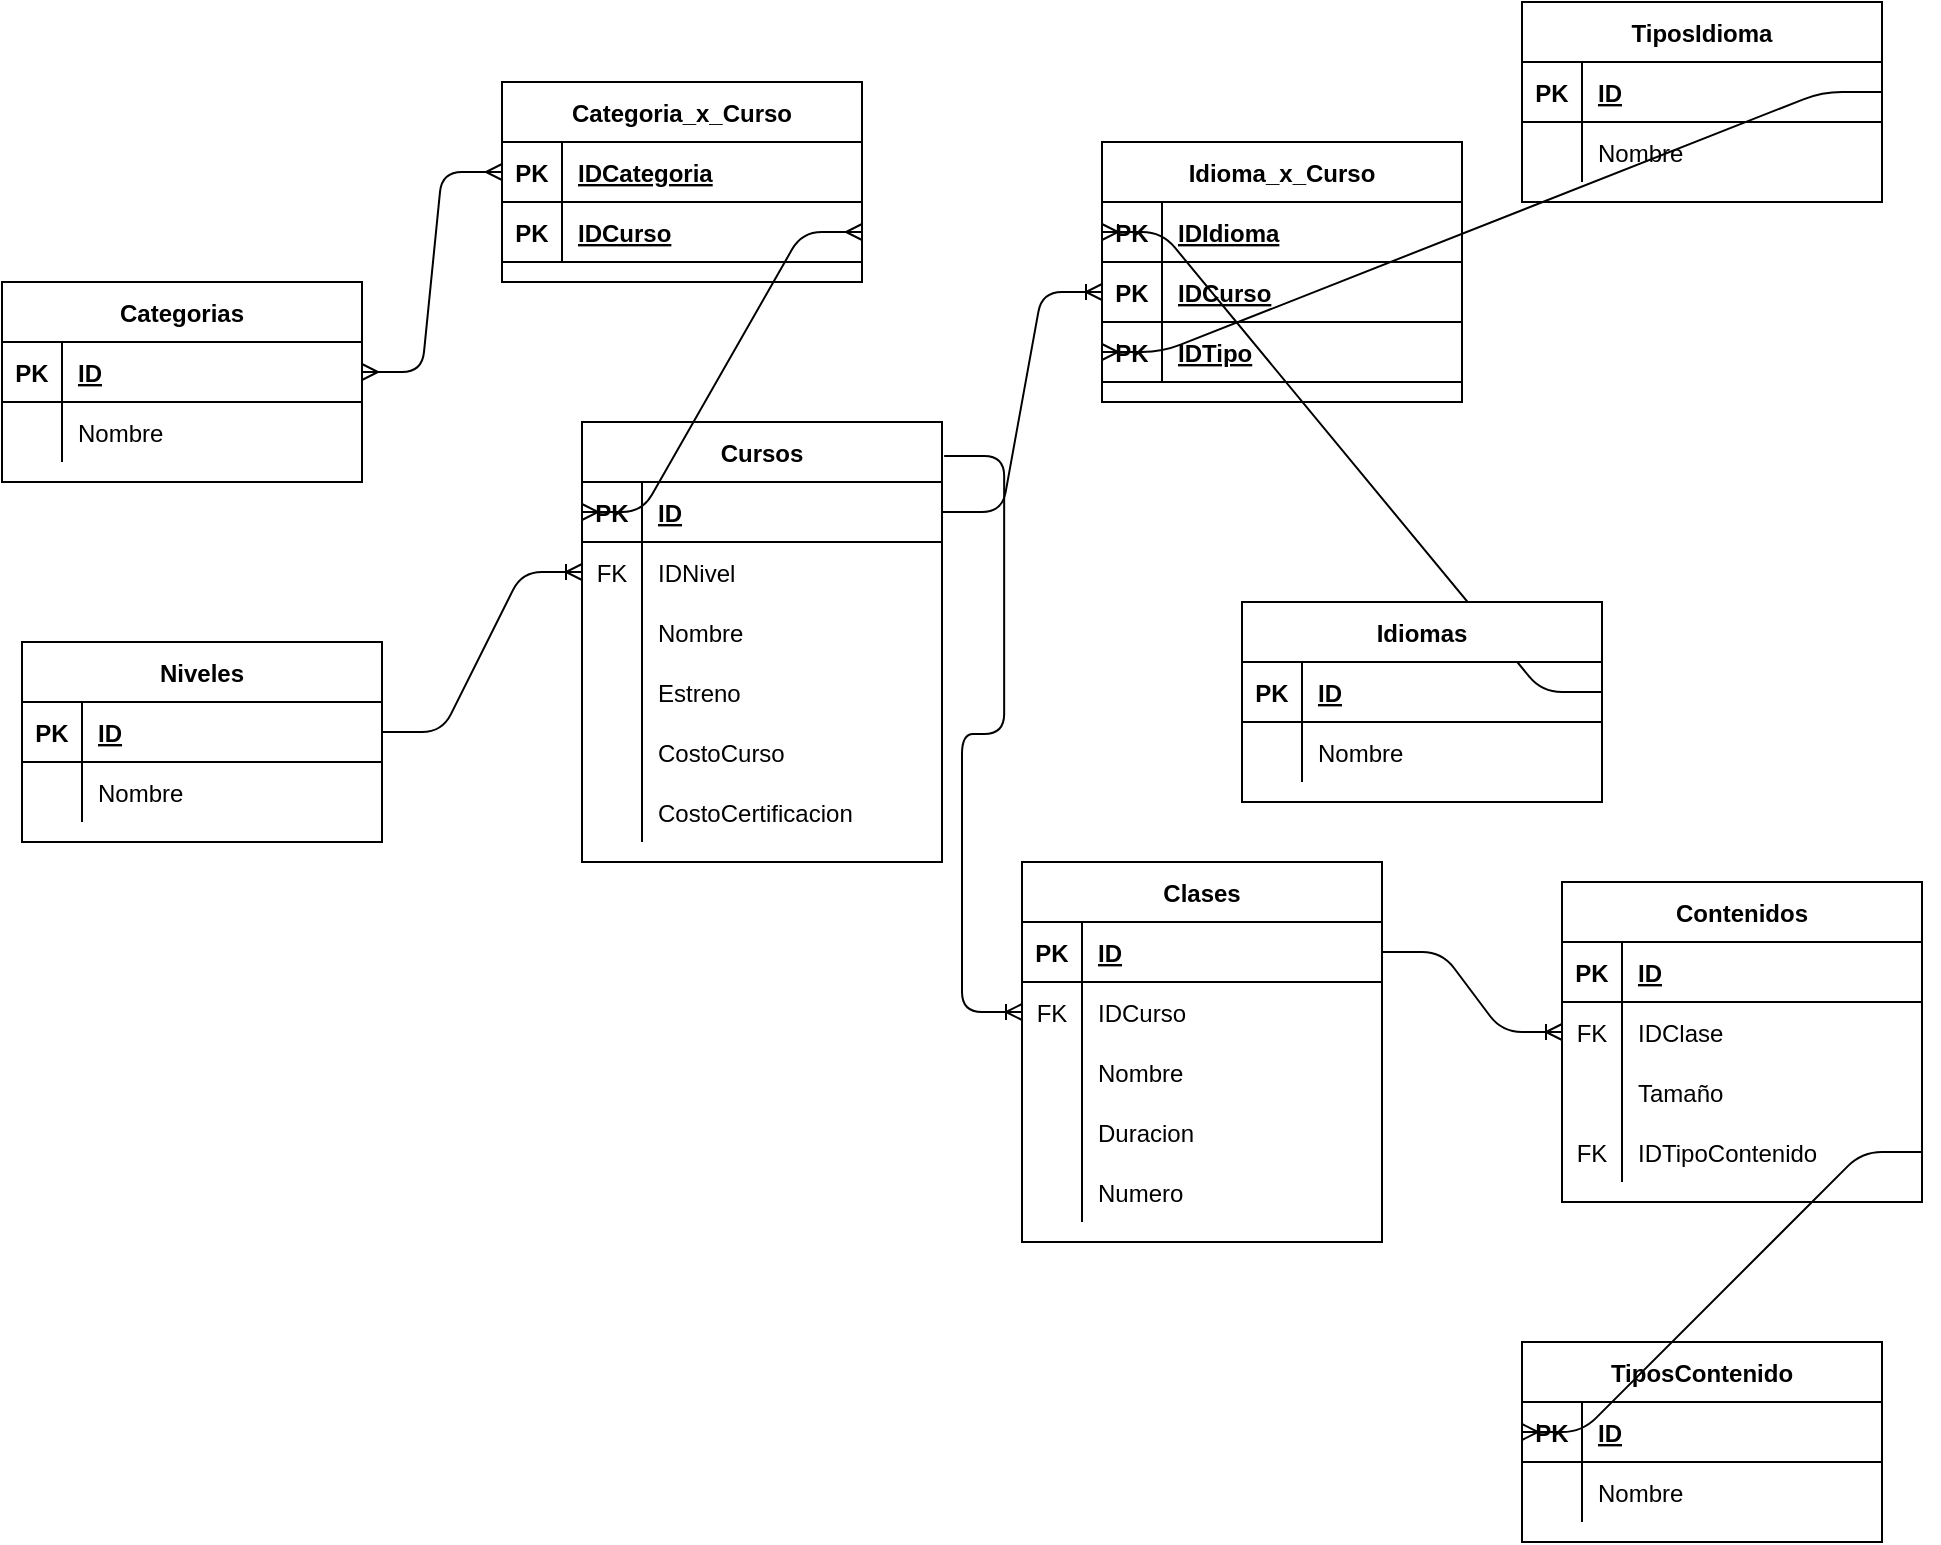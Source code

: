 <mxfile version="13.6.4" type="github">
  <diagram id="R2lEEEUBdFMjLlhIrx00" name="Page-1">
    <mxGraphModel dx="801" dy="413" grid="1" gridSize="10" guides="1" tooltips="1" connect="1" arrows="1" fold="1" page="1" pageScale="1" pageWidth="850" pageHeight="1100" math="0" shadow="0" extFonts="Permanent Marker^https://fonts.googleapis.com/css?family=Permanent+Marker">
      <root>
        <mxCell id="0" />
        <mxCell id="1" parent="0" />
        <mxCell id="QLuR-pfGvxS6wO9gUuq5-14" value="Niveles" style="shape=table;startSize=30;container=1;collapsible=1;childLayout=tableLayout;fixedRows=1;rowLines=0;fontStyle=1;align=center;resizeLast=1;" vertex="1" parent="1">
          <mxGeometry x="230" y="390" width="180" height="100" as="geometry" />
        </mxCell>
        <mxCell id="QLuR-pfGvxS6wO9gUuq5-15" value="" style="shape=partialRectangle;collapsible=0;dropTarget=0;pointerEvents=0;fillColor=none;top=0;left=0;bottom=1;right=0;points=[[0,0.5],[1,0.5]];portConstraint=eastwest;" vertex="1" parent="QLuR-pfGvxS6wO9gUuq5-14">
          <mxGeometry y="30" width="180" height="30" as="geometry" />
        </mxCell>
        <mxCell id="QLuR-pfGvxS6wO9gUuq5-16" value="PK" style="shape=partialRectangle;connectable=0;fillColor=none;top=0;left=0;bottom=0;right=0;fontStyle=1;overflow=hidden;" vertex="1" parent="QLuR-pfGvxS6wO9gUuq5-15">
          <mxGeometry width="30" height="30" as="geometry" />
        </mxCell>
        <mxCell id="QLuR-pfGvxS6wO9gUuq5-17" value="ID" style="shape=partialRectangle;connectable=0;fillColor=none;top=0;left=0;bottom=0;right=0;align=left;spacingLeft=6;fontStyle=5;overflow=hidden;" vertex="1" parent="QLuR-pfGvxS6wO9gUuq5-15">
          <mxGeometry x="30" width="150" height="30" as="geometry" />
        </mxCell>
        <mxCell id="QLuR-pfGvxS6wO9gUuq5-18" value="" style="shape=partialRectangle;collapsible=0;dropTarget=0;pointerEvents=0;fillColor=none;top=0;left=0;bottom=0;right=0;points=[[0,0.5],[1,0.5]];portConstraint=eastwest;" vertex="1" parent="QLuR-pfGvxS6wO9gUuq5-14">
          <mxGeometry y="60" width="180" height="30" as="geometry" />
        </mxCell>
        <mxCell id="QLuR-pfGvxS6wO9gUuq5-19" value="" style="shape=partialRectangle;connectable=0;fillColor=none;top=0;left=0;bottom=0;right=0;editable=1;overflow=hidden;" vertex="1" parent="QLuR-pfGvxS6wO9gUuq5-18">
          <mxGeometry width="30" height="30" as="geometry" />
        </mxCell>
        <mxCell id="QLuR-pfGvxS6wO9gUuq5-20" value="Nombre" style="shape=partialRectangle;connectable=0;fillColor=none;top=0;left=0;bottom=0;right=0;align=left;spacingLeft=6;overflow=hidden;" vertex="1" parent="QLuR-pfGvxS6wO9gUuq5-18">
          <mxGeometry x="30" width="150" height="30" as="geometry" />
        </mxCell>
        <mxCell id="QLuR-pfGvxS6wO9gUuq5-27" value="Categorias" style="shape=table;startSize=30;container=1;collapsible=1;childLayout=tableLayout;fixedRows=1;rowLines=0;fontStyle=1;align=center;resizeLast=1;" vertex="1" parent="1">
          <mxGeometry x="220" y="210" width="180" height="100" as="geometry" />
        </mxCell>
        <mxCell id="QLuR-pfGvxS6wO9gUuq5-28" value="" style="shape=partialRectangle;collapsible=0;dropTarget=0;pointerEvents=0;fillColor=none;top=0;left=0;bottom=1;right=0;points=[[0,0.5],[1,0.5]];portConstraint=eastwest;" vertex="1" parent="QLuR-pfGvxS6wO9gUuq5-27">
          <mxGeometry y="30" width="180" height="30" as="geometry" />
        </mxCell>
        <mxCell id="QLuR-pfGvxS6wO9gUuq5-29" value="PK" style="shape=partialRectangle;connectable=0;fillColor=none;top=0;left=0;bottom=0;right=0;fontStyle=1;overflow=hidden;" vertex="1" parent="QLuR-pfGvxS6wO9gUuq5-28">
          <mxGeometry width="30" height="30" as="geometry" />
        </mxCell>
        <mxCell id="QLuR-pfGvxS6wO9gUuq5-30" value="ID" style="shape=partialRectangle;connectable=0;fillColor=none;top=0;left=0;bottom=0;right=0;align=left;spacingLeft=6;fontStyle=5;overflow=hidden;" vertex="1" parent="QLuR-pfGvxS6wO9gUuq5-28">
          <mxGeometry x="30" width="150" height="30" as="geometry" />
        </mxCell>
        <mxCell id="QLuR-pfGvxS6wO9gUuq5-31" value="" style="shape=partialRectangle;collapsible=0;dropTarget=0;pointerEvents=0;fillColor=none;top=0;left=0;bottom=0;right=0;points=[[0,0.5],[1,0.5]];portConstraint=eastwest;" vertex="1" parent="QLuR-pfGvxS6wO9gUuq5-27">
          <mxGeometry y="60" width="180" height="30" as="geometry" />
        </mxCell>
        <mxCell id="QLuR-pfGvxS6wO9gUuq5-32" value="" style="shape=partialRectangle;connectable=0;fillColor=none;top=0;left=0;bottom=0;right=0;editable=1;overflow=hidden;" vertex="1" parent="QLuR-pfGvxS6wO9gUuq5-31">
          <mxGeometry width="30" height="30" as="geometry" />
        </mxCell>
        <mxCell id="QLuR-pfGvxS6wO9gUuq5-33" value="Nombre" style="shape=partialRectangle;connectable=0;fillColor=none;top=0;left=0;bottom=0;right=0;align=left;spacingLeft=6;overflow=hidden;" vertex="1" parent="QLuR-pfGvxS6wO9gUuq5-31">
          <mxGeometry x="30" width="150" height="30" as="geometry" />
        </mxCell>
        <mxCell id="QLuR-pfGvxS6wO9gUuq5-86" value="Idioma_x_Curso" style="shape=table;startSize=30;container=1;collapsible=1;childLayout=tableLayout;fixedRows=1;rowLines=0;fontStyle=1;align=center;resizeLast=1;" vertex="1" parent="1">
          <mxGeometry x="770" y="140" width="180" height="130" as="geometry" />
        </mxCell>
        <mxCell id="QLuR-pfGvxS6wO9gUuq5-87" value="" style="shape=partialRectangle;collapsible=0;dropTarget=0;pointerEvents=0;fillColor=none;top=0;left=0;bottom=1;right=0;points=[[0,0.5],[1,0.5]];portConstraint=eastwest;" vertex="1" parent="QLuR-pfGvxS6wO9gUuq5-86">
          <mxGeometry y="30" width="180" height="30" as="geometry" />
        </mxCell>
        <mxCell id="QLuR-pfGvxS6wO9gUuq5-88" value="PK" style="shape=partialRectangle;connectable=0;fillColor=none;top=0;left=0;bottom=0;right=0;fontStyle=1;overflow=hidden;" vertex="1" parent="QLuR-pfGvxS6wO9gUuq5-87">
          <mxGeometry width="30" height="30" as="geometry" />
        </mxCell>
        <mxCell id="QLuR-pfGvxS6wO9gUuq5-89" value="IDIdioma" style="shape=partialRectangle;connectable=0;fillColor=none;top=0;left=0;bottom=0;right=0;align=left;spacingLeft=6;fontStyle=5;overflow=hidden;" vertex="1" parent="QLuR-pfGvxS6wO9gUuq5-87">
          <mxGeometry x="30" width="150" height="30" as="geometry" />
        </mxCell>
        <mxCell id="QLuR-pfGvxS6wO9gUuq5-103" value="" style="shape=partialRectangle;collapsible=0;dropTarget=0;pointerEvents=0;fillColor=none;top=0;left=0;bottom=1;right=0;points=[[0,0.5],[1,0.5]];portConstraint=eastwest;" vertex="1" parent="QLuR-pfGvxS6wO9gUuq5-86">
          <mxGeometry y="60" width="180" height="30" as="geometry" />
        </mxCell>
        <mxCell id="QLuR-pfGvxS6wO9gUuq5-104" value="PK" style="shape=partialRectangle;connectable=0;fillColor=none;top=0;left=0;bottom=0;right=0;fontStyle=1;overflow=hidden;" vertex="1" parent="QLuR-pfGvxS6wO9gUuq5-103">
          <mxGeometry width="30" height="30" as="geometry" />
        </mxCell>
        <mxCell id="QLuR-pfGvxS6wO9gUuq5-105" value="IDCurso" style="shape=partialRectangle;connectable=0;fillColor=none;top=0;left=0;bottom=0;right=0;align=left;spacingLeft=6;fontStyle=5;overflow=hidden;" vertex="1" parent="QLuR-pfGvxS6wO9gUuq5-103">
          <mxGeometry x="30" width="150" height="30" as="geometry" />
        </mxCell>
        <mxCell id="QLuR-pfGvxS6wO9gUuq5-128" value="" style="shape=partialRectangle;collapsible=0;dropTarget=0;pointerEvents=0;fillColor=none;top=0;left=0;bottom=1;right=0;points=[[0,0.5],[1,0.5]];portConstraint=eastwest;" vertex="1" parent="QLuR-pfGvxS6wO9gUuq5-86">
          <mxGeometry y="90" width="180" height="30" as="geometry" />
        </mxCell>
        <mxCell id="QLuR-pfGvxS6wO9gUuq5-129" value="PK" style="shape=partialRectangle;connectable=0;fillColor=none;top=0;left=0;bottom=0;right=0;fontStyle=1;overflow=hidden;" vertex="1" parent="QLuR-pfGvxS6wO9gUuq5-128">
          <mxGeometry width="30" height="30" as="geometry" />
        </mxCell>
        <mxCell id="QLuR-pfGvxS6wO9gUuq5-130" value="IDTipo" style="shape=partialRectangle;connectable=0;fillColor=none;top=0;left=0;bottom=0;right=0;align=left;spacingLeft=6;fontStyle=5;overflow=hidden;" vertex="1" parent="QLuR-pfGvxS6wO9gUuq5-128">
          <mxGeometry x="30" width="150" height="30" as="geometry" />
        </mxCell>
        <mxCell id="QLuR-pfGvxS6wO9gUuq5-40" value="Cursos" style="shape=table;startSize=30;container=1;collapsible=1;childLayout=tableLayout;fixedRows=1;rowLines=0;fontStyle=1;align=center;resizeLast=1;" vertex="1" parent="1">
          <mxGeometry x="510" y="280" width="180" height="220" as="geometry" />
        </mxCell>
        <mxCell id="QLuR-pfGvxS6wO9gUuq5-41" value="" style="shape=partialRectangle;collapsible=0;dropTarget=0;pointerEvents=0;fillColor=none;top=0;left=0;bottom=1;right=0;points=[[0,0.5],[1,0.5]];portConstraint=eastwest;" vertex="1" parent="QLuR-pfGvxS6wO9gUuq5-40">
          <mxGeometry y="30" width="180" height="30" as="geometry" />
        </mxCell>
        <mxCell id="QLuR-pfGvxS6wO9gUuq5-42" value="PK" style="shape=partialRectangle;connectable=0;fillColor=none;top=0;left=0;bottom=0;right=0;fontStyle=1;overflow=hidden;" vertex="1" parent="QLuR-pfGvxS6wO9gUuq5-41">
          <mxGeometry width="30" height="30" as="geometry" />
        </mxCell>
        <mxCell id="QLuR-pfGvxS6wO9gUuq5-43" value="ID" style="shape=partialRectangle;connectable=0;fillColor=none;top=0;left=0;bottom=0;right=0;align=left;spacingLeft=6;fontStyle=5;overflow=hidden;" vertex="1" parent="QLuR-pfGvxS6wO9gUuq5-41">
          <mxGeometry x="30" width="150" height="30" as="geometry" />
        </mxCell>
        <mxCell id="QLuR-pfGvxS6wO9gUuq5-44" value="" style="shape=partialRectangle;collapsible=0;dropTarget=0;pointerEvents=0;fillColor=none;top=0;left=0;bottom=0;right=0;points=[[0,0.5],[1,0.5]];portConstraint=eastwest;" vertex="1" parent="QLuR-pfGvxS6wO9gUuq5-40">
          <mxGeometry y="60" width="180" height="30" as="geometry" />
        </mxCell>
        <mxCell id="QLuR-pfGvxS6wO9gUuq5-45" value="FK" style="shape=partialRectangle;connectable=0;fillColor=none;top=0;left=0;bottom=0;right=0;editable=1;overflow=hidden;" vertex="1" parent="QLuR-pfGvxS6wO9gUuq5-44">
          <mxGeometry width="30" height="30" as="geometry" />
        </mxCell>
        <mxCell id="QLuR-pfGvxS6wO9gUuq5-46" value="IDNivel" style="shape=partialRectangle;connectable=0;fillColor=none;top=0;left=0;bottom=0;right=0;align=left;spacingLeft=6;overflow=hidden;" vertex="1" parent="QLuR-pfGvxS6wO9gUuq5-44">
          <mxGeometry x="30" width="150" height="30" as="geometry" />
        </mxCell>
        <mxCell id="QLuR-pfGvxS6wO9gUuq5-47" value="" style="shape=partialRectangle;collapsible=0;dropTarget=0;pointerEvents=0;fillColor=none;top=0;left=0;bottom=0;right=0;points=[[0,0.5],[1,0.5]];portConstraint=eastwest;" vertex="1" parent="QLuR-pfGvxS6wO9gUuq5-40">
          <mxGeometry y="90" width="180" height="30" as="geometry" />
        </mxCell>
        <mxCell id="QLuR-pfGvxS6wO9gUuq5-48" value="" style="shape=partialRectangle;connectable=0;fillColor=none;top=0;left=0;bottom=0;right=0;editable=1;overflow=hidden;" vertex="1" parent="QLuR-pfGvxS6wO9gUuq5-47">
          <mxGeometry width="30" height="30" as="geometry" />
        </mxCell>
        <mxCell id="QLuR-pfGvxS6wO9gUuq5-49" value="Nombre" style="shape=partialRectangle;connectable=0;fillColor=none;top=0;left=0;bottom=0;right=0;align=left;spacingLeft=6;overflow=hidden;" vertex="1" parent="QLuR-pfGvxS6wO9gUuq5-47">
          <mxGeometry x="30" width="150" height="30" as="geometry" />
        </mxCell>
        <mxCell id="QLuR-pfGvxS6wO9gUuq5-50" value="" style="shape=partialRectangle;collapsible=0;dropTarget=0;pointerEvents=0;fillColor=none;top=0;left=0;bottom=0;right=0;points=[[0,0.5],[1,0.5]];portConstraint=eastwest;" vertex="1" parent="QLuR-pfGvxS6wO9gUuq5-40">
          <mxGeometry y="120" width="180" height="30" as="geometry" />
        </mxCell>
        <mxCell id="QLuR-pfGvxS6wO9gUuq5-51" value="" style="shape=partialRectangle;connectable=0;fillColor=none;top=0;left=0;bottom=0;right=0;editable=1;overflow=hidden;" vertex="1" parent="QLuR-pfGvxS6wO9gUuq5-50">
          <mxGeometry width="30" height="30" as="geometry" />
        </mxCell>
        <mxCell id="QLuR-pfGvxS6wO9gUuq5-52" value="Estreno" style="shape=partialRectangle;connectable=0;fillColor=none;top=0;left=0;bottom=0;right=0;align=left;spacingLeft=6;overflow=hidden;" vertex="1" parent="QLuR-pfGvxS6wO9gUuq5-50">
          <mxGeometry x="30" width="150" height="30" as="geometry" />
        </mxCell>
        <mxCell id="QLuR-pfGvxS6wO9gUuq5-106" value="" style="shape=partialRectangle;collapsible=0;dropTarget=0;pointerEvents=0;fillColor=none;top=0;left=0;bottom=0;right=0;points=[[0,0.5],[1,0.5]];portConstraint=eastwest;" vertex="1" parent="QLuR-pfGvxS6wO9gUuq5-40">
          <mxGeometry y="150" width="180" height="30" as="geometry" />
        </mxCell>
        <mxCell id="QLuR-pfGvxS6wO9gUuq5-107" value="" style="shape=partialRectangle;connectable=0;fillColor=none;top=0;left=0;bottom=0;right=0;editable=1;overflow=hidden;" vertex="1" parent="QLuR-pfGvxS6wO9gUuq5-106">
          <mxGeometry width="30" height="30" as="geometry" />
        </mxCell>
        <mxCell id="QLuR-pfGvxS6wO9gUuq5-108" value="CostoCurso" style="shape=partialRectangle;connectable=0;fillColor=none;top=0;left=0;bottom=0;right=0;align=left;spacingLeft=6;overflow=hidden;" vertex="1" parent="QLuR-pfGvxS6wO9gUuq5-106">
          <mxGeometry x="30" width="150" height="30" as="geometry" />
        </mxCell>
        <mxCell id="QLuR-pfGvxS6wO9gUuq5-109" value="" style="shape=partialRectangle;collapsible=0;dropTarget=0;pointerEvents=0;fillColor=none;top=0;left=0;bottom=0;right=0;points=[[0,0.5],[1,0.5]];portConstraint=eastwest;" vertex="1" parent="QLuR-pfGvxS6wO9gUuq5-40">
          <mxGeometry y="180" width="180" height="30" as="geometry" />
        </mxCell>
        <mxCell id="QLuR-pfGvxS6wO9gUuq5-110" value="" style="shape=partialRectangle;connectable=0;fillColor=none;top=0;left=0;bottom=0;right=0;editable=1;overflow=hidden;" vertex="1" parent="QLuR-pfGvxS6wO9gUuq5-109">
          <mxGeometry width="30" height="30" as="geometry" />
        </mxCell>
        <mxCell id="QLuR-pfGvxS6wO9gUuq5-111" value="CostoCertificacion" style="shape=partialRectangle;connectable=0;fillColor=none;top=0;left=0;bottom=0;right=0;align=left;spacingLeft=6;overflow=hidden;" vertex="1" parent="QLuR-pfGvxS6wO9gUuq5-109">
          <mxGeometry x="30" width="150" height="30" as="geometry" />
        </mxCell>
        <mxCell id="QLuR-pfGvxS6wO9gUuq5-53" value="Categoria_x_Curso" style="shape=table;startSize=30;container=1;collapsible=1;childLayout=tableLayout;fixedRows=1;rowLines=0;fontStyle=1;align=center;resizeLast=1;" vertex="1" parent="1">
          <mxGeometry x="470" y="110" width="180" height="100" as="geometry" />
        </mxCell>
        <mxCell id="QLuR-pfGvxS6wO9gUuq5-54" value="" style="shape=partialRectangle;collapsible=0;dropTarget=0;pointerEvents=0;fillColor=none;top=0;left=0;bottom=1;right=0;points=[[0,0.5],[1,0.5]];portConstraint=eastwest;" vertex="1" parent="QLuR-pfGvxS6wO9gUuq5-53">
          <mxGeometry y="30" width="180" height="30" as="geometry" />
        </mxCell>
        <mxCell id="QLuR-pfGvxS6wO9gUuq5-55" value="PK" style="shape=partialRectangle;connectable=0;fillColor=none;top=0;left=0;bottom=0;right=0;fontStyle=1;overflow=hidden;" vertex="1" parent="QLuR-pfGvxS6wO9gUuq5-54">
          <mxGeometry width="30" height="30" as="geometry" />
        </mxCell>
        <mxCell id="QLuR-pfGvxS6wO9gUuq5-56" value="IDCategoria" style="shape=partialRectangle;connectable=0;fillColor=none;top=0;left=0;bottom=0;right=0;align=left;spacingLeft=6;fontStyle=5;overflow=hidden;" vertex="1" parent="QLuR-pfGvxS6wO9gUuq5-54">
          <mxGeometry x="30" width="150" height="30" as="geometry" />
        </mxCell>
        <mxCell id="QLuR-pfGvxS6wO9gUuq5-70" value="" style="shape=partialRectangle;collapsible=0;dropTarget=0;pointerEvents=0;fillColor=none;top=0;left=0;bottom=1;right=0;points=[[0,0.5],[1,0.5]];portConstraint=eastwest;" vertex="1" parent="QLuR-pfGvxS6wO9gUuq5-53">
          <mxGeometry y="60" width="180" height="30" as="geometry" />
        </mxCell>
        <mxCell id="QLuR-pfGvxS6wO9gUuq5-71" value="PK" style="shape=partialRectangle;connectable=0;fillColor=none;top=0;left=0;bottom=0;right=0;fontStyle=1;overflow=hidden;" vertex="1" parent="QLuR-pfGvxS6wO9gUuq5-70">
          <mxGeometry width="30" height="30" as="geometry" />
        </mxCell>
        <mxCell id="QLuR-pfGvxS6wO9gUuq5-72" value="IDCurso" style="shape=partialRectangle;connectable=0;fillColor=none;top=0;left=0;bottom=0;right=0;align=left;spacingLeft=6;fontStyle=5;overflow=hidden;" vertex="1" parent="QLuR-pfGvxS6wO9gUuq5-70">
          <mxGeometry x="30" width="150" height="30" as="geometry" />
        </mxCell>
        <mxCell id="QLuR-pfGvxS6wO9gUuq5-125" value="" style="edgeStyle=entityRelationEdgeStyle;fontSize=12;html=1;endArrow=ERoneToMany;exitX=1;exitY=0.5;exitDx=0;exitDy=0;" edge="1" parent="1" source="QLuR-pfGvxS6wO9gUuq5-15" target="QLuR-pfGvxS6wO9gUuq5-44">
          <mxGeometry width="100" height="100" relative="1" as="geometry">
            <mxPoint x="500" y="470" as="sourcePoint" />
            <mxPoint x="600" y="370" as="targetPoint" />
          </mxGeometry>
        </mxCell>
        <mxCell id="QLuR-pfGvxS6wO9gUuq5-126" value="" style="edgeStyle=entityRelationEdgeStyle;fontSize=12;html=1;endArrow=ERmany;startArrow=ERmany;entryX=0;entryY=0.5;entryDx=0;entryDy=0;exitX=1;exitY=0.5;exitDx=0;exitDy=0;" edge="1" parent="1" source="QLuR-pfGvxS6wO9gUuq5-28" target="QLuR-pfGvxS6wO9gUuq5-54">
          <mxGeometry width="100" height="100" relative="1" as="geometry">
            <mxPoint x="500" y="360" as="sourcePoint" />
            <mxPoint x="600" y="260" as="targetPoint" />
          </mxGeometry>
        </mxCell>
        <mxCell id="QLuR-pfGvxS6wO9gUuq5-127" value="" style="edgeStyle=entityRelationEdgeStyle;fontSize=12;html=1;endArrow=ERmany;startArrow=ERmany;entryX=0;entryY=0.5;entryDx=0;entryDy=0;exitX=1;exitY=0.5;exitDx=0;exitDy=0;" edge="1" parent="1" source="QLuR-pfGvxS6wO9gUuq5-70" target="QLuR-pfGvxS6wO9gUuq5-41">
          <mxGeometry width="100" height="100" relative="1" as="geometry">
            <mxPoint x="480" y="165" as="sourcePoint" />
            <mxPoint x="470" y="330" as="targetPoint" />
          </mxGeometry>
        </mxCell>
        <mxCell id="QLuR-pfGvxS6wO9gUuq5-132" value="" style="edgeStyle=entityRelationEdgeStyle;fontSize=12;html=1;endArrow=ERoneToMany;entryX=0;entryY=0.5;entryDx=0;entryDy=0;exitX=1;exitY=0.5;exitDx=0;exitDy=0;" edge="1" parent="1" source="QLuR-pfGvxS6wO9gUuq5-2" target="QLuR-pfGvxS6wO9gUuq5-87">
          <mxGeometry width="100" height="100" relative="1" as="geometry">
            <mxPoint x="700" y="240" as="sourcePoint" />
            <mxPoint x="760" y="180" as="targetPoint" />
          </mxGeometry>
        </mxCell>
        <mxCell id="QLuR-pfGvxS6wO9gUuq5-112" value="TiposIdioma" style="shape=table;startSize=30;container=1;collapsible=1;childLayout=tableLayout;fixedRows=1;rowLines=0;fontStyle=1;align=center;resizeLast=1;" vertex="1" parent="1">
          <mxGeometry x="980" y="70" width="180" height="100" as="geometry" />
        </mxCell>
        <mxCell id="QLuR-pfGvxS6wO9gUuq5-113" value="" style="shape=partialRectangle;collapsible=0;dropTarget=0;pointerEvents=0;fillColor=none;top=0;left=0;bottom=1;right=0;points=[[0,0.5],[1,0.5]];portConstraint=eastwest;" vertex="1" parent="QLuR-pfGvxS6wO9gUuq5-112">
          <mxGeometry y="30" width="180" height="30" as="geometry" />
        </mxCell>
        <mxCell id="QLuR-pfGvxS6wO9gUuq5-114" value="PK" style="shape=partialRectangle;connectable=0;fillColor=none;top=0;left=0;bottom=0;right=0;fontStyle=1;overflow=hidden;" vertex="1" parent="QLuR-pfGvxS6wO9gUuq5-113">
          <mxGeometry width="30" height="30" as="geometry" />
        </mxCell>
        <mxCell id="QLuR-pfGvxS6wO9gUuq5-115" value="ID" style="shape=partialRectangle;connectable=0;fillColor=none;top=0;left=0;bottom=0;right=0;align=left;spacingLeft=6;fontStyle=5;overflow=hidden;" vertex="1" parent="QLuR-pfGvxS6wO9gUuq5-113">
          <mxGeometry x="30" width="150" height="30" as="geometry" />
        </mxCell>
        <mxCell id="QLuR-pfGvxS6wO9gUuq5-116" value="" style="shape=partialRectangle;collapsible=0;dropTarget=0;pointerEvents=0;fillColor=none;top=0;left=0;bottom=0;right=0;points=[[0,0.5],[1,0.5]];portConstraint=eastwest;" vertex="1" parent="QLuR-pfGvxS6wO9gUuq5-112">
          <mxGeometry y="60" width="180" height="30" as="geometry" />
        </mxCell>
        <mxCell id="QLuR-pfGvxS6wO9gUuq5-117" value="" style="shape=partialRectangle;connectable=0;fillColor=none;top=0;left=0;bottom=0;right=0;editable=1;overflow=hidden;" vertex="1" parent="QLuR-pfGvxS6wO9gUuq5-116">
          <mxGeometry width="30" height="30" as="geometry" />
        </mxCell>
        <mxCell id="QLuR-pfGvxS6wO9gUuq5-118" value="Nombre" style="shape=partialRectangle;connectable=0;fillColor=none;top=0;left=0;bottom=0;right=0;align=left;spacingLeft=6;overflow=hidden;" vertex="1" parent="QLuR-pfGvxS6wO9gUuq5-116">
          <mxGeometry x="30" width="150" height="30" as="geometry" />
        </mxCell>
        <mxCell id="QLuR-pfGvxS6wO9gUuq5-134" value="Clases" style="shape=table;startSize=30;container=1;collapsible=1;childLayout=tableLayout;fixedRows=1;rowLines=0;fontStyle=1;align=center;resizeLast=1;" vertex="1" parent="1">
          <mxGeometry x="730" y="500" width="180" height="190" as="geometry" />
        </mxCell>
        <mxCell id="QLuR-pfGvxS6wO9gUuq5-135" value="" style="shape=partialRectangle;collapsible=0;dropTarget=0;pointerEvents=0;fillColor=none;top=0;left=0;bottom=1;right=0;points=[[0,0.5],[1,0.5]];portConstraint=eastwest;" vertex="1" parent="QLuR-pfGvxS6wO9gUuq5-134">
          <mxGeometry y="30" width="180" height="30" as="geometry" />
        </mxCell>
        <mxCell id="QLuR-pfGvxS6wO9gUuq5-136" value="PK" style="shape=partialRectangle;connectable=0;fillColor=none;top=0;left=0;bottom=0;right=0;fontStyle=1;overflow=hidden;" vertex="1" parent="QLuR-pfGvxS6wO9gUuq5-135">
          <mxGeometry width="30" height="30" as="geometry" />
        </mxCell>
        <mxCell id="QLuR-pfGvxS6wO9gUuq5-137" value="ID" style="shape=partialRectangle;connectable=0;fillColor=none;top=0;left=0;bottom=0;right=0;align=left;spacingLeft=6;fontStyle=5;overflow=hidden;" vertex="1" parent="QLuR-pfGvxS6wO9gUuq5-135">
          <mxGeometry x="30" width="150" height="30" as="geometry" />
        </mxCell>
        <mxCell id="QLuR-pfGvxS6wO9gUuq5-138" value="" style="shape=partialRectangle;collapsible=0;dropTarget=0;pointerEvents=0;fillColor=none;top=0;left=0;bottom=0;right=0;points=[[0,0.5],[1,0.5]];portConstraint=eastwest;" vertex="1" parent="QLuR-pfGvxS6wO9gUuq5-134">
          <mxGeometry y="60" width="180" height="30" as="geometry" />
        </mxCell>
        <mxCell id="QLuR-pfGvxS6wO9gUuq5-139" value="FK" style="shape=partialRectangle;connectable=0;fillColor=none;top=0;left=0;bottom=0;right=0;editable=1;overflow=hidden;" vertex="1" parent="QLuR-pfGvxS6wO9gUuq5-138">
          <mxGeometry width="30" height="30" as="geometry" />
        </mxCell>
        <mxCell id="QLuR-pfGvxS6wO9gUuq5-140" value="IDCurso" style="shape=partialRectangle;connectable=0;fillColor=none;top=0;left=0;bottom=0;right=0;align=left;spacingLeft=6;overflow=hidden;" vertex="1" parent="QLuR-pfGvxS6wO9gUuq5-138">
          <mxGeometry x="30" width="150" height="30" as="geometry" />
        </mxCell>
        <mxCell id="QLuR-pfGvxS6wO9gUuq5-141" value="" style="shape=partialRectangle;collapsible=0;dropTarget=0;pointerEvents=0;fillColor=none;top=0;left=0;bottom=0;right=0;points=[[0,0.5],[1,0.5]];portConstraint=eastwest;" vertex="1" parent="QLuR-pfGvxS6wO9gUuq5-134">
          <mxGeometry y="90" width="180" height="30" as="geometry" />
        </mxCell>
        <mxCell id="QLuR-pfGvxS6wO9gUuq5-142" value="" style="shape=partialRectangle;connectable=0;fillColor=none;top=0;left=0;bottom=0;right=0;editable=1;overflow=hidden;" vertex="1" parent="QLuR-pfGvxS6wO9gUuq5-141">
          <mxGeometry width="30" height="30" as="geometry" />
        </mxCell>
        <mxCell id="QLuR-pfGvxS6wO9gUuq5-143" value="Nombre" style="shape=partialRectangle;connectable=0;fillColor=none;top=0;left=0;bottom=0;right=0;align=left;spacingLeft=6;overflow=hidden;" vertex="1" parent="QLuR-pfGvxS6wO9gUuq5-141">
          <mxGeometry x="30" width="150" height="30" as="geometry" />
        </mxCell>
        <mxCell id="QLuR-pfGvxS6wO9gUuq5-144" value="" style="shape=partialRectangle;collapsible=0;dropTarget=0;pointerEvents=0;fillColor=none;top=0;left=0;bottom=0;right=0;points=[[0,0.5],[1,0.5]];portConstraint=eastwest;" vertex="1" parent="QLuR-pfGvxS6wO9gUuq5-134">
          <mxGeometry y="120" width="180" height="30" as="geometry" />
        </mxCell>
        <mxCell id="QLuR-pfGvxS6wO9gUuq5-145" value="" style="shape=partialRectangle;connectable=0;fillColor=none;top=0;left=0;bottom=0;right=0;editable=1;overflow=hidden;" vertex="1" parent="QLuR-pfGvxS6wO9gUuq5-144">
          <mxGeometry width="30" height="30" as="geometry" />
        </mxCell>
        <mxCell id="QLuR-pfGvxS6wO9gUuq5-146" value="Duracion" style="shape=partialRectangle;connectable=0;fillColor=none;top=0;left=0;bottom=0;right=0;align=left;spacingLeft=6;overflow=hidden;" vertex="1" parent="QLuR-pfGvxS6wO9gUuq5-144">
          <mxGeometry x="30" width="150" height="30" as="geometry" />
        </mxCell>
        <mxCell id="QLuR-pfGvxS6wO9gUuq5-148" value="" style="shape=partialRectangle;collapsible=0;dropTarget=0;pointerEvents=0;fillColor=none;top=0;left=0;bottom=0;right=0;points=[[0,0.5],[1,0.5]];portConstraint=eastwest;" vertex="1" parent="QLuR-pfGvxS6wO9gUuq5-134">
          <mxGeometry y="150" width="180" height="30" as="geometry" />
        </mxCell>
        <mxCell id="QLuR-pfGvxS6wO9gUuq5-149" value="" style="shape=partialRectangle;connectable=0;fillColor=none;top=0;left=0;bottom=0;right=0;editable=1;overflow=hidden;" vertex="1" parent="QLuR-pfGvxS6wO9gUuq5-148">
          <mxGeometry width="30" height="30" as="geometry" />
        </mxCell>
        <mxCell id="QLuR-pfGvxS6wO9gUuq5-150" value="Numero" style="shape=partialRectangle;connectable=0;fillColor=none;top=0;left=0;bottom=0;right=0;align=left;spacingLeft=6;overflow=hidden;" vertex="1" parent="QLuR-pfGvxS6wO9gUuq5-148">
          <mxGeometry x="30" width="150" height="30" as="geometry" />
        </mxCell>
        <mxCell id="QLuR-pfGvxS6wO9gUuq5-1" value="Idiomas" style="shape=table;startSize=30;container=1;collapsible=1;childLayout=tableLayout;fixedRows=1;rowLines=0;fontStyle=1;align=center;resizeLast=1;" vertex="1" parent="1">
          <mxGeometry x="840" y="370" width="180" height="100" as="geometry" />
        </mxCell>
        <mxCell id="QLuR-pfGvxS6wO9gUuq5-2" value="" style="shape=partialRectangle;collapsible=0;dropTarget=0;pointerEvents=0;fillColor=none;top=0;left=0;bottom=1;right=0;points=[[0,0.5],[1,0.5]];portConstraint=eastwest;" vertex="1" parent="QLuR-pfGvxS6wO9gUuq5-1">
          <mxGeometry y="30" width="180" height="30" as="geometry" />
        </mxCell>
        <mxCell id="QLuR-pfGvxS6wO9gUuq5-3" value="PK" style="shape=partialRectangle;connectable=0;fillColor=none;top=0;left=0;bottom=0;right=0;fontStyle=1;overflow=hidden;" vertex="1" parent="QLuR-pfGvxS6wO9gUuq5-2">
          <mxGeometry width="30" height="30" as="geometry" />
        </mxCell>
        <mxCell id="QLuR-pfGvxS6wO9gUuq5-4" value="ID" style="shape=partialRectangle;connectable=0;fillColor=none;top=0;left=0;bottom=0;right=0;align=left;spacingLeft=6;fontStyle=5;overflow=hidden;" vertex="1" parent="QLuR-pfGvxS6wO9gUuq5-2">
          <mxGeometry x="30" width="150" height="30" as="geometry" />
        </mxCell>
        <mxCell id="QLuR-pfGvxS6wO9gUuq5-5" value="" style="shape=partialRectangle;collapsible=0;dropTarget=0;pointerEvents=0;fillColor=none;top=0;left=0;bottom=0;right=0;points=[[0,0.5],[1,0.5]];portConstraint=eastwest;" vertex="1" parent="QLuR-pfGvxS6wO9gUuq5-1">
          <mxGeometry y="60" width="180" height="30" as="geometry" />
        </mxCell>
        <mxCell id="QLuR-pfGvxS6wO9gUuq5-6" value="" style="shape=partialRectangle;connectable=0;fillColor=none;top=0;left=0;bottom=0;right=0;editable=1;overflow=hidden;" vertex="1" parent="QLuR-pfGvxS6wO9gUuq5-5">
          <mxGeometry width="30" height="30" as="geometry" />
        </mxCell>
        <mxCell id="QLuR-pfGvxS6wO9gUuq5-7" value="Nombre" style="shape=partialRectangle;connectable=0;fillColor=none;top=0;left=0;bottom=0;right=0;align=left;spacingLeft=6;overflow=hidden;" vertex="1" parent="QLuR-pfGvxS6wO9gUuq5-5">
          <mxGeometry x="30" width="150" height="30" as="geometry" />
        </mxCell>
        <mxCell id="QLuR-pfGvxS6wO9gUuq5-151" value="" style="edgeStyle=entityRelationEdgeStyle;fontSize=12;html=1;endArrow=ERoneToMany;entryX=0;entryY=0.5;entryDx=0;entryDy=0;exitX=1.006;exitY=0.077;exitDx=0;exitDy=0;exitPerimeter=0;" edge="1" parent="1" source="QLuR-pfGvxS6wO9gUuq5-40" target="QLuR-pfGvxS6wO9gUuq5-138">
          <mxGeometry width="100" height="100" relative="1" as="geometry">
            <mxPoint x="650" y="520" as="sourcePoint" />
            <mxPoint x="750" y="420" as="targetPoint" />
          </mxGeometry>
        </mxCell>
        <mxCell id="QLuR-pfGvxS6wO9gUuq5-152" value="" style="edgeStyle=entityRelationEdgeStyle;fontSize=12;html=1;endArrow=ERoneToMany;entryX=0;entryY=0.5;entryDx=0;entryDy=0;exitX=1;exitY=0.5;exitDx=0;exitDy=0;" edge="1" parent="1" source="QLuR-pfGvxS6wO9gUuq5-41" target="QLuR-pfGvxS6wO9gUuq5-103">
          <mxGeometry width="100" height="100" relative="1" as="geometry">
            <mxPoint x="650" y="360" as="sourcePoint" />
            <mxPoint x="750" y="260" as="targetPoint" />
          </mxGeometry>
        </mxCell>
        <mxCell id="QLuR-pfGvxS6wO9gUuq5-166" value="" style="edgeStyle=entityRelationEdgeStyle;fontSize=12;html=1;endArrow=ERoneToMany;entryX=0;entryY=0.5;entryDx=0;entryDy=0;exitX=1;exitY=0.5;exitDx=0;exitDy=0;" edge="1" parent="1" source="QLuR-pfGvxS6wO9gUuq5-135" target="QLuR-pfGvxS6wO9gUuq5-157">
          <mxGeometry width="100" height="100" relative="1" as="geometry">
            <mxPoint x="920" y="545" as="sourcePoint" />
            <mxPoint x="490" y="680" as="targetPoint" />
          </mxGeometry>
        </mxCell>
        <mxCell id="QLuR-pfGvxS6wO9gUuq5-73" value="TiposContenido" style="shape=table;startSize=30;container=1;collapsible=1;childLayout=tableLayout;fixedRows=1;rowLines=0;fontStyle=1;align=center;resizeLast=1;" vertex="1" parent="1">
          <mxGeometry x="980" y="740" width="180" height="100" as="geometry" />
        </mxCell>
        <mxCell id="QLuR-pfGvxS6wO9gUuq5-74" value="" style="shape=partialRectangle;collapsible=0;dropTarget=0;pointerEvents=0;fillColor=none;top=0;left=0;bottom=1;right=0;points=[[0,0.5],[1,0.5]];portConstraint=eastwest;" vertex="1" parent="QLuR-pfGvxS6wO9gUuq5-73">
          <mxGeometry y="30" width="180" height="30" as="geometry" />
        </mxCell>
        <mxCell id="QLuR-pfGvxS6wO9gUuq5-75" value="PK" style="shape=partialRectangle;connectable=0;fillColor=none;top=0;left=0;bottom=0;right=0;fontStyle=1;overflow=hidden;" vertex="1" parent="QLuR-pfGvxS6wO9gUuq5-74">
          <mxGeometry width="30" height="30" as="geometry" />
        </mxCell>
        <mxCell id="QLuR-pfGvxS6wO9gUuq5-76" value="ID" style="shape=partialRectangle;connectable=0;fillColor=none;top=0;left=0;bottom=0;right=0;align=left;spacingLeft=6;fontStyle=5;overflow=hidden;" vertex="1" parent="QLuR-pfGvxS6wO9gUuq5-74">
          <mxGeometry x="30" width="150" height="30" as="geometry" />
        </mxCell>
        <mxCell id="QLuR-pfGvxS6wO9gUuq5-77" value="" style="shape=partialRectangle;collapsible=0;dropTarget=0;pointerEvents=0;fillColor=none;top=0;left=0;bottom=0;right=0;points=[[0,0.5],[1,0.5]];portConstraint=eastwest;" vertex="1" parent="QLuR-pfGvxS6wO9gUuq5-73">
          <mxGeometry y="60" width="180" height="30" as="geometry" />
        </mxCell>
        <mxCell id="QLuR-pfGvxS6wO9gUuq5-78" value="" style="shape=partialRectangle;connectable=0;fillColor=none;top=0;left=0;bottom=0;right=0;editable=1;overflow=hidden;" vertex="1" parent="QLuR-pfGvxS6wO9gUuq5-77">
          <mxGeometry width="30" height="30" as="geometry" />
        </mxCell>
        <mxCell id="QLuR-pfGvxS6wO9gUuq5-79" value="Nombre" style="shape=partialRectangle;connectable=0;fillColor=none;top=0;left=0;bottom=0;right=0;align=left;spacingLeft=6;overflow=hidden;" vertex="1" parent="QLuR-pfGvxS6wO9gUuq5-77">
          <mxGeometry x="30" width="150" height="30" as="geometry" />
        </mxCell>
        <mxCell id="QLuR-pfGvxS6wO9gUuq5-167" value="" style="edgeStyle=entityRelationEdgeStyle;fontSize=12;html=1;endArrow=ERoneToMany;entryX=0;entryY=0.5;entryDx=0;entryDy=0;exitX=1;exitY=0.5;exitDx=0;exitDy=0;" edge="1" parent="1" source="QLuR-pfGvxS6wO9gUuq5-163" target="QLuR-pfGvxS6wO9gUuq5-74">
          <mxGeometry width="100" height="100" relative="1" as="geometry">
            <mxPoint x="1060" y="650" as="sourcePoint" />
            <mxPoint x="960" y="750" as="targetPoint" />
          </mxGeometry>
        </mxCell>
        <mxCell id="QLuR-pfGvxS6wO9gUuq5-153" value="Contenidos" style="shape=table;startSize=30;container=1;collapsible=1;childLayout=tableLayout;fixedRows=1;rowLines=0;fontStyle=1;align=center;resizeLast=1;" vertex="1" parent="1">
          <mxGeometry x="1000" y="510" width="180" height="160" as="geometry" />
        </mxCell>
        <mxCell id="QLuR-pfGvxS6wO9gUuq5-154" value="" style="shape=partialRectangle;collapsible=0;dropTarget=0;pointerEvents=0;fillColor=none;top=0;left=0;bottom=1;right=0;points=[[0,0.5],[1,0.5]];portConstraint=eastwest;" vertex="1" parent="QLuR-pfGvxS6wO9gUuq5-153">
          <mxGeometry y="30" width="180" height="30" as="geometry" />
        </mxCell>
        <mxCell id="QLuR-pfGvxS6wO9gUuq5-155" value="PK" style="shape=partialRectangle;connectable=0;fillColor=none;top=0;left=0;bottom=0;right=0;fontStyle=1;overflow=hidden;" vertex="1" parent="QLuR-pfGvxS6wO9gUuq5-154">
          <mxGeometry width="30" height="30" as="geometry" />
        </mxCell>
        <mxCell id="QLuR-pfGvxS6wO9gUuq5-156" value="ID" style="shape=partialRectangle;connectable=0;fillColor=none;top=0;left=0;bottom=0;right=0;align=left;spacingLeft=6;fontStyle=5;overflow=hidden;" vertex="1" parent="QLuR-pfGvxS6wO9gUuq5-154">
          <mxGeometry x="30" width="150" height="30" as="geometry" />
        </mxCell>
        <mxCell id="QLuR-pfGvxS6wO9gUuq5-157" value="" style="shape=partialRectangle;collapsible=0;dropTarget=0;pointerEvents=0;fillColor=none;top=0;left=0;bottom=0;right=0;points=[[0,0.5],[1,0.5]];portConstraint=eastwest;" vertex="1" parent="QLuR-pfGvxS6wO9gUuq5-153">
          <mxGeometry y="60" width="180" height="30" as="geometry" />
        </mxCell>
        <mxCell id="QLuR-pfGvxS6wO9gUuq5-158" value="FK" style="shape=partialRectangle;connectable=0;fillColor=none;top=0;left=0;bottom=0;right=0;editable=1;overflow=hidden;" vertex="1" parent="QLuR-pfGvxS6wO9gUuq5-157">
          <mxGeometry width="30" height="30" as="geometry" />
        </mxCell>
        <mxCell id="QLuR-pfGvxS6wO9gUuq5-159" value="IDClase" style="shape=partialRectangle;connectable=0;fillColor=none;top=0;left=0;bottom=0;right=0;align=left;spacingLeft=6;overflow=hidden;" vertex="1" parent="QLuR-pfGvxS6wO9gUuq5-157">
          <mxGeometry x="30" width="150" height="30" as="geometry" />
        </mxCell>
        <mxCell id="QLuR-pfGvxS6wO9gUuq5-160" value="" style="shape=partialRectangle;collapsible=0;dropTarget=0;pointerEvents=0;fillColor=none;top=0;left=0;bottom=0;right=0;points=[[0,0.5],[1,0.5]];portConstraint=eastwest;" vertex="1" parent="QLuR-pfGvxS6wO9gUuq5-153">
          <mxGeometry y="90" width="180" height="30" as="geometry" />
        </mxCell>
        <mxCell id="QLuR-pfGvxS6wO9gUuq5-161" value="" style="shape=partialRectangle;connectable=0;fillColor=none;top=0;left=0;bottom=0;right=0;editable=1;overflow=hidden;" vertex="1" parent="QLuR-pfGvxS6wO9gUuq5-160">
          <mxGeometry width="30" height="30" as="geometry" />
        </mxCell>
        <mxCell id="QLuR-pfGvxS6wO9gUuq5-162" value="Tamaño" style="shape=partialRectangle;connectable=0;fillColor=none;top=0;left=0;bottom=0;right=0;align=left;spacingLeft=6;overflow=hidden;" vertex="1" parent="QLuR-pfGvxS6wO9gUuq5-160">
          <mxGeometry x="30" width="150" height="30" as="geometry" />
        </mxCell>
        <mxCell id="QLuR-pfGvxS6wO9gUuq5-163" value="" style="shape=partialRectangle;collapsible=0;dropTarget=0;pointerEvents=0;fillColor=none;top=0;left=0;bottom=0;right=0;points=[[0,0.5],[1,0.5]];portConstraint=eastwest;" vertex="1" parent="QLuR-pfGvxS6wO9gUuq5-153">
          <mxGeometry y="120" width="180" height="30" as="geometry" />
        </mxCell>
        <mxCell id="QLuR-pfGvxS6wO9gUuq5-164" value="FK" style="shape=partialRectangle;connectable=0;fillColor=none;top=0;left=0;bottom=0;right=0;editable=1;overflow=hidden;" vertex="1" parent="QLuR-pfGvxS6wO9gUuq5-163">
          <mxGeometry width="30" height="30" as="geometry" />
        </mxCell>
        <mxCell id="QLuR-pfGvxS6wO9gUuq5-165" value="IDTipoContenido" style="shape=partialRectangle;connectable=0;fillColor=none;top=0;left=0;bottom=0;right=0;align=left;spacingLeft=6;overflow=hidden;" vertex="1" parent="QLuR-pfGvxS6wO9gUuq5-163">
          <mxGeometry x="30" width="150" height="30" as="geometry" />
        </mxCell>
        <mxCell id="QLuR-pfGvxS6wO9gUuq5-131" value="" style="edgeStyle=entityRelationEdgeStyle;fontSize=12;html=1;endArrow=ERoneToMany;entryX=0;entryY=0.5;entryDx=0;entryDy=0;exitX=1;exitY=0.5;exitDx=0;exitDy=0;" edge="1" parent="1" source="QLuR-pfGvxS6wO9gUuq5-113" target="QLuR-pfGvxS6wO9gUuq5-128">
          <mxGeometry width="100" height="100" relative="1" as="geometry">
            <mxPoint x="1000" y="220" as="sourcePoint" />
            <mxPoint x="900" y="320" as="targetPoint" />
          </mxGeometry>
        </mxCell>
      </root>
    </mxGraphModel>
  </diagram>
</mxfile>
